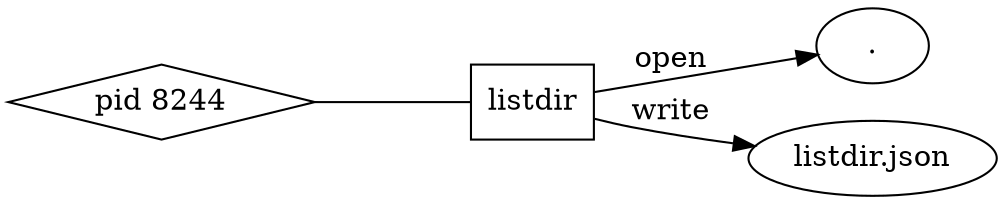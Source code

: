 strict digraph listdir {
rankdir="LR";
"f_." [label="."];
"f_listdir.json" [label="listdir.json"];
    p_8244 [label="pid 8244", shape="diamond"];
    "p_8244_listdir" [label="listdir", shape="box"];
     p_8244 -> "p_8244_listdir" [dir="none", minlen=2];
    "p_8244_listdir" -> "f_." [label="open"];
    p_8244 [label="pid 8244", shape="diamond"];
    "p_8244_listdir" [label="listdir", shape="box"];
     p_8244 -> "p_8244_listdir" [dir="none", minlen=2];
    "p_8244_listdir" -> "f_listdir.json" [label="write"];
}
